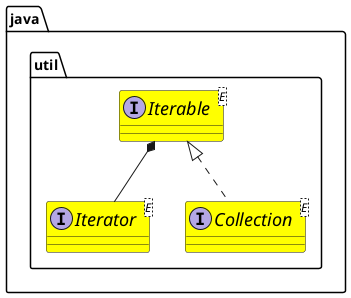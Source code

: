 @startuml

skinparam groupInheritance 2
skinparam ClassFontSize 18

interface java.util.Iterator<E> #Yellow
interface java.util.Collection<E> #Yellow
interface java.util.Iterable<E> #Yellow

java.util.Iterable <|.. java.util.Collection
java.util.Iterable *-- java.util.Iterator

@enduml